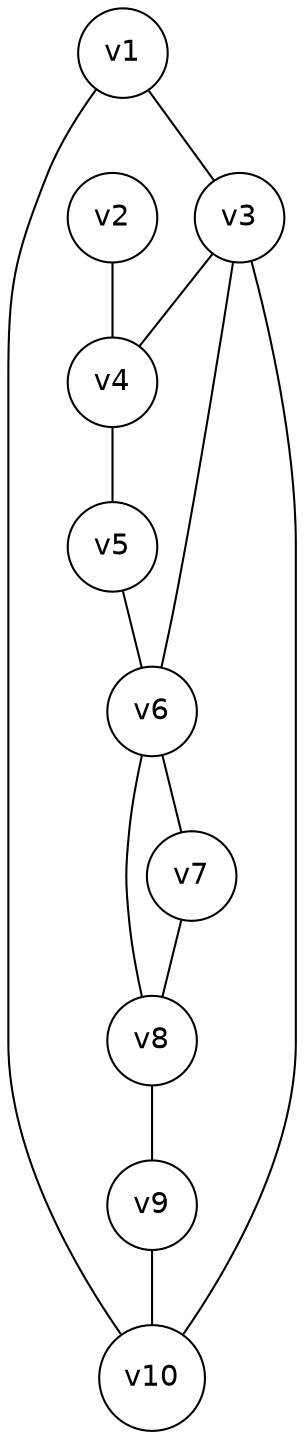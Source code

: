 digraph G {
	graph [fontname = "Helvetica"];
	node [fontname = "Helvetica",shape=circle,width=0.6];
	edge [fontname = "Helvetica",dir=none];

	v1 -> v3;
	v1 -> v10;
	v2 -> v4;
	v3 -> v4;
	v3 -> v6;
	v3 -> v10;
	v4 -> v5;
	v5 -> v6;
	v6 -> v7;
	v6 -> v8;
	v7 -> v8;
	v8 -> v9;
	v9 -> v10;
}
